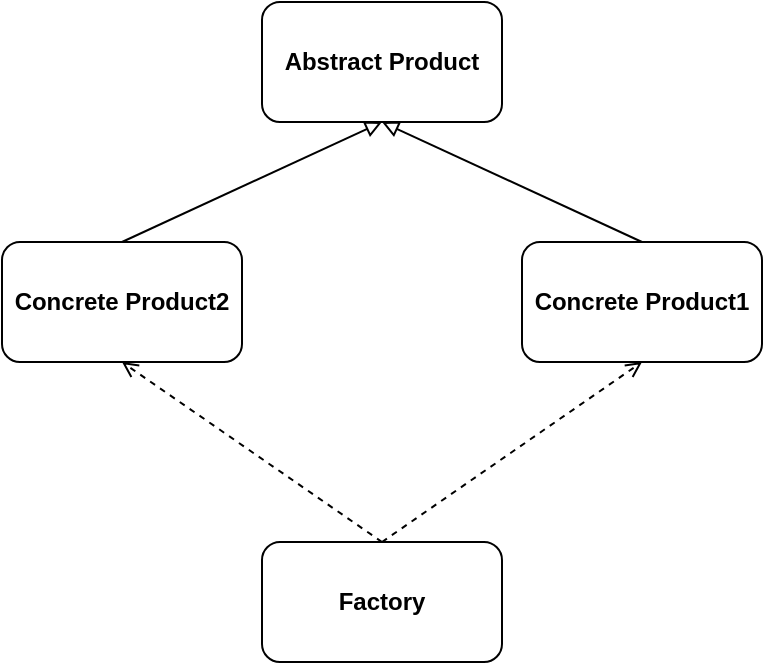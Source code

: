 <mxfile version="10.6.7" type="device"><diagram id="NxJ7D2OegVz08OPzKJJD" name="第 1 页"><mxGraphModel dx="1058" dy="808" grid="1" gridSize="10" guides="1" tooltips="1" connect="1" arrows="1" fold="1" page="1" pageScale="1" pageWidth="827" pageHeight="1169" math="0" shadow="0"><root><mxCell id="0"/><mxCell id="1" parent="0"/><mxCell id="Hm6iR59oCJDuRhf2VCW_-1" value="Abstract Product" style="rounded=1;whiteSpace=wrap;html=1;fontStyle=1" vertex="1" parent="1"><mxGeometry x="330" y="80" width="120" height="60" as="geometry"/></mxCell><mxCell id="Hm6iR59oCJDuRhf2VCW_-2" value="Concrete Product1" style="rounded=1;whiteSpace=wrap;html=1;fontStyle=1" vertex="1" parent="1"><mxGeometry x="460" y="200" width="120" height="60" as="geometry"/></mxCell><mxCell id="Hm6iR59oCJDuRhf2VCW_-3" value="Factory" style="rounded=1;whiteSpace=wrap;html=1;fontStyle=1" vertex="1" parent="1"><mxGeometry x="330" y="350" width="120" height="60" as="geometry"/></mxCell><mxCell id="Hm6iR59oCJDuRhf2VCW_-7" value="Concrete Product2" style="rounded=1;whiteSpace=wrap;html=1;fontStyle=1" vertex="1" parent="1"><mxGeometry x="200" y="200" width="120" height="60" as="geometry"/></mxCell><mxCell id="Hm6iR59oCJDuRhf2VCW_-12" value="" style="endArrow=open;html=1;endFill=0;exitX=0.5;exitY=0;exitDx=0;exitDy=0;entryX=0.5;entryY=1;entryDx=0;entryDy=0;fontStyle=1;dashed=1;" edge="1" parent="1" source="Hm6iR59oCJDuRhf2VCW_-3" target="Hm6iR59oCJDuRhf2VCW_-2"><mxGeometry width="50" height="50" relative="1" as="geometry"><mxPoint x="640" y="370" as="sourcePoint"/><mxPoint x="690" y="320" as="targetPoint"/></mxGeometry></mxCell><mxCell id="Hm6iR59oCJDuRhf2VCW_-13" value="" style="endArrow=open;html=1;endFill=0;entryX=0.5;entryY=1;entryDx=0;entryDy=0;exitX=0.5;exitY=0;exitDx=0;exitDy=0;fontStyle=1;dashed=1;" edge="1" parent="1" source="Hm6iR59oCJDuRhf2VCW_-3" target="Hm6iR59oCJDuRhf2VCW_-7"><mxGeometry width="50" height="50" relative="1" as="geometry"><mxPoint x="390" y="330" as="sourcePoint"/><mxPoint x="530" y="270" as="targetPoint"/></mxGeometry></mxCell><mxCell id="Hm6iR59oCJDuRhf2VCW_-14" value="" style="endArrow=block;html=1;endFill=0;entryX=0.5;entryY=1;entryDx=0;entryDy=0;exitX=0.5;exitY=0;exitDx=0;exitDy=0;fontStyle=1" edge="1" parent="1" source="Hm6iR59oCJDuRhf2VCW_-2" target="Hm6iR59oCJDuRhf2VCW_-1"><mxGeometry width="50" height="50" relative="1" as="geometry"><mxPoint x="585" y="150" as="sourcePoint"/><mxPoint x="455" y="90" as="targetPoint"/></mxGeometry></mxCell><mxCell id="Hm6iR59oCJDuRhf2VCW_-15" value="" style="endArrow=block;html=1;endFill=0;entryX=0.5;entryY=1;entryDx=0;entryDy=0;exitX=0.5;exitY=0;exitDx=0;exitDy=0;fontStyle=1" edge="1" parent="1" source="Hm6iR59oCJDuRhf2VCW_-7" target="Hm6iR59oCJDuRhf2VCW_-1"><mxGeometry width="50" height="50" relative="1" as="geometry"><mxPoint x="430" y="220" as="sourcePoint"/><mxPoint x="300" y="160" as="targetPoint"/></mxGeometry></mxCell></root></mxGraphModel></diagram></mxfile>